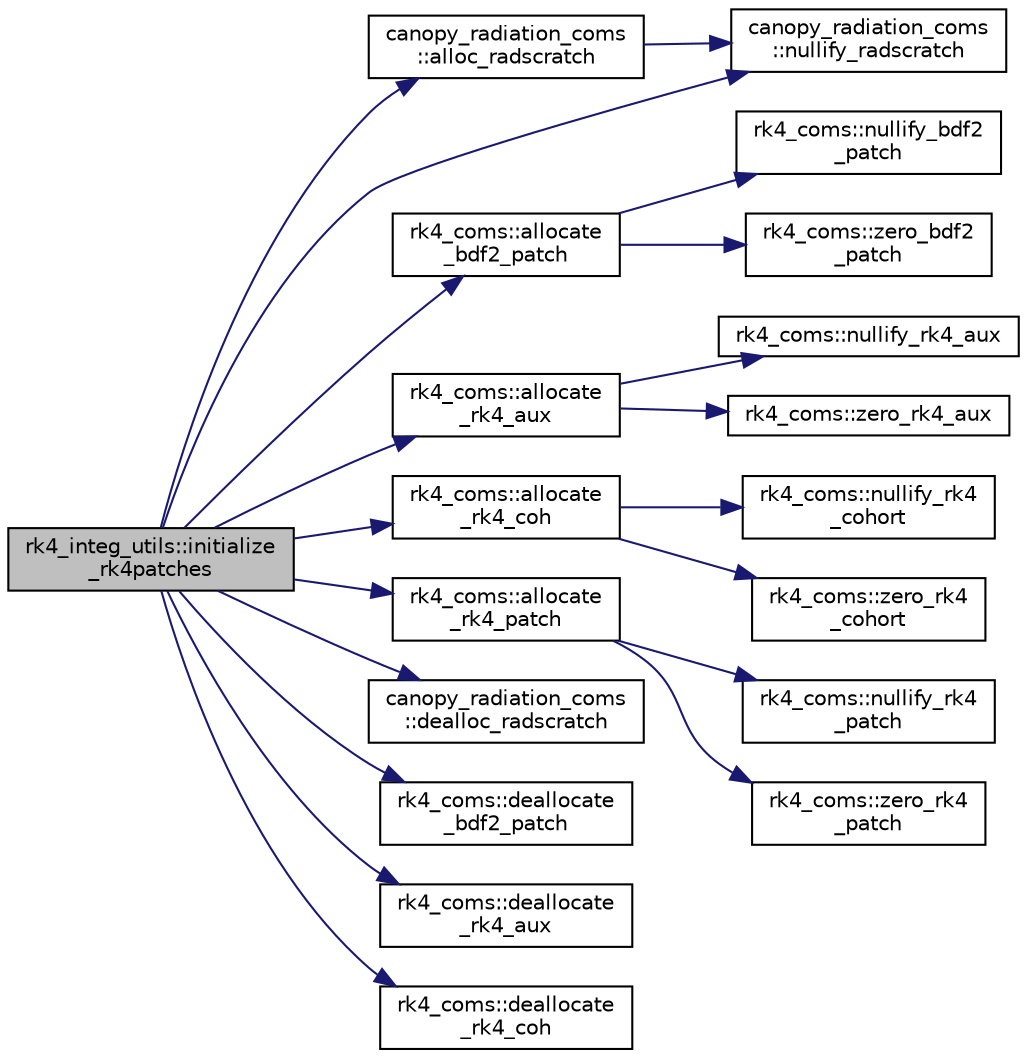digraph "rk4_integ_utils::initialize_rk4patches"
{
 // LATEX_PDF_SIZE
  edge [fontname="Helvetica",fontsize="10",labelfontname="Helvetica",labelfontsize="10"];
  node [fontname="Helvetica",fontsize="10",shape=record];
  rankdir="LR";
  Node1 [label="rk4_integ_utils::initialize\l_rk4patches",height=0.2,width=0.4,color="black", fillcolor="grey75", style="filled", fontcolor="black",tooltip=" "];
  Node1 -> Node2 [color="midnightblue",fontsize="10",style="solid",fontname="Helvetica"];
  Node2 [label="canopy_radiation_coms\l::alloc_radscratch",height=0.2,width=0.4,color="black", fillcolor="white", style="filled",URL="$namespacecanopy__radiation__coms.html#abf436863eec6f51fbcad29f1a0ad8833",tooltip=" "];
  Node2 -> Node3 [color="midnightblue",fontsize="10",style="solid",fontname="Helvetica"];
  Node3 [label="canopy_radiation_coms\l::nullify_radscratch",height=0.2,width=0.4,color="black", fillcolor="white", style="filled",URL="$namespacecanopy__radiation__coms.html#a5d6cfa703bca9703874fe55efaf4f05d",tooltip=" "];
  Node1 -> Node4 [color="midnightblue",fontsize="10",style="solid",fontname="Helvetica"];
  Node4 [label="rk4_coms::allocate\l_bdf2_patch",height=0.2,width=0.4,color="black", fillcolor="white", style="filled",URL="$namespacerk4__coms.html#a292fa2f7c65668f516015eff1a3b74e2",tooltip=" "];
  Node4 -> Node5 [color="midnightblue",fontsize="10",style="solid",fontname="Helvetica"];
  Node5 [label="rk4_coms::nullify_bdf2\l_patch",height=0.2,width=0.4,color="black", fillcolor="white", style="filled",URL="$namespacerk4__coms.html#a22f63b46db00ae302b1ae688abecc22d",tooltip=" "];
  Node4 -> Node6 [color="midnightblue",fontsize="10",style="solid",fontname="Helvetica"];
  Node6 [label="rk4_coms::zero_bdf2\l_patch",height=0.2,width=0.4,color="black", fillcolor="white", style="filled",URL="$namespacerk4__coms.html#a4dc0257365f3ec4614c2e41451517e28",tooltip=" "];
  Node1 -> Node7 [color="midnightblue",fontsize="10",style="solid",fontname="Helvetica"];
  Node7 [label="rk4_coms::allocate\l_rk4_aux",height=0.2,width=0.4,color="black", fillcolor="white", style="filled",URL="$namespacerk4__coms.html#afe1de3958c4ca4c64d5fb2160fced95f",tooltip=" "];
  Node7 -> Node8 [color="midnightblue",fontsize="10",style="solid",fontname="Helvetica"];
  Node8 [label="rk4_coms::nullify_rk4_aux",height=0.2,width=0.4,color="black", fillcolor="white", style="filled",URL="$namespacerk4__coms.html#a306ba21ba388b2e51767aa9f5d76eda0",tooltip=" "];
  Node7 -> Node9 [color="midnightblue",fontsize="10",style="solid",fontname="Helvetica"];
  Node9 [label="rk4_coms::zero_rk4_aux",height=0.2,width=0.4,color="black", fillcolor="white", style="filled",URL="$namespacerk4__coms.html#a0af8d3f6d5452c98c81c5230f3b22343",tooltip=" "];
  Node1 -> Node10 [color="midnightblue",fontsize="10",style="solid",fontname="Helvetica"];
  Node10 [label="rk4_coms::allocate\l_rk4_coh",height=0.2,width=0.4,color="black", fillcolor="white", style="filled",URL="$namespacerk4__coms.html#ac355c3cf81ffef1c269338cf8b07c4bc",tooltip=" "];
  Node10 -> Node11 [color="midnightblue",fontsize="10",style="solid",fontname="Helvetica"];
  Node11 [label="rk4_coms::nullify_rk4\l_cohort",height=0.2,width=0.4,color="black", fillcolor="white", style="filled",URL="$namespacerk4__coms.html#afe54efd0ad9ab38983314ca0d2557e26",tooltip=" "];
  Node10 -> Node12 [color="midnightblue",fontsize="10",style="solid",fontname="Helvetica"];
  Node12 [label="rk4_coms::zero_rk4\l_cohort",height=0.2,width=0.4,color="black", fillcolor="white", style="filled",URL="$namespacerk4__coms.html#a1053434edb41147cb74257d6339eab8f",tooltip=" "];
  Node1 -> Node13 [color="midnightblue",fontsize="10",style="solid",fontname="Helvetica"];
  Node13 [label="rk4_coms::allocate\l_rk4_patch",height=0.2,width=0.4,color="black", fillcolor="white", style="filled",URL="$namespacerk4__coms.html#a52256ca0348235c95a467581d6067dac",tooltip=" "];
  Node13 -> Node14 [color="midnightblue",fontsize="10",style="solid",fontname="Helvetica"];
  Node14 [label="rk4_coms::nullify_rk4\l_patch",height=0.2,width=0.4,color="black", fillcolor="white", style="filled",URL="$namespacerk4__coms.html#a34a6a346af3d032c14f416435801598a",tooltip=" "];
  Node13 -> Node15 [color="midnightblue",fontsize="10",style="solid",fontname="Helvetica"];
  Node15 [label="rk4_coms::zero_rk4\l_patch",height=0.2,width=0.4,color="black", fillcolor="white", style="filled",URL="$namespacerk4__coms.html#a4206f404f555c50ee6570211356bd537",tooltip=" "];
  Node1 -> Node16 [color="midnightblue",fontsize="10",style="solid",fontname="Helvetica"];
  Node16 [label="canopy_radiation_coms\l::dealloc_radscratch",height=0.2,width=0.4,color="black", fillcolor="white", style="filled",URL="$namespacecanopy__radiation__coms.html#abbcda361926e277937b84aa18b779d72",tooltip=" "];
  Node1 -> Node17 [color="midnightblue",fontsize="10",style="solid",fontname="Helvetica"];
  Node17 [label="rk4_coms::deallocate\l_bdf2_patch",height=0.2,width=0.4,color="black", fillcolor="white", style="filled",URL="$namespacerk4__coms.html#a38274254cb16401c20124f7620f64ab2",tooltip=" "];
  Node1 -> Node18 [color="midnightblue",fontsize="10",style="solid",fontname="Helvetica"];
  Node18 [label="rk4_coms::deallocate\l_rk4_aux",height=0.2,width=0.4,color="black", fillcolor="white", style="filled",URL="$namespacerk4__coms.html#a5af13b35af38a83aed0e367f7053ffc3",tooltip=" "];
  Node1 -> Node19 [color="midnightblue",fontsize="10",style="solid",fontname="Helvetica"];
  Node19 [label="rk4_coms::deallocate\l_rk4_coh",height=0.2,width=0.4,color="black", fillcolor="white", style="filled",URL="$namespacerk4__coms.html#a56a9eb1fd462e81374c5993b69d3d05c",tooltip=" "];
  Node1 -> Node3 [color="midnightblue",fontsize="10",style="solid",fontname="Helvetica"];
}

